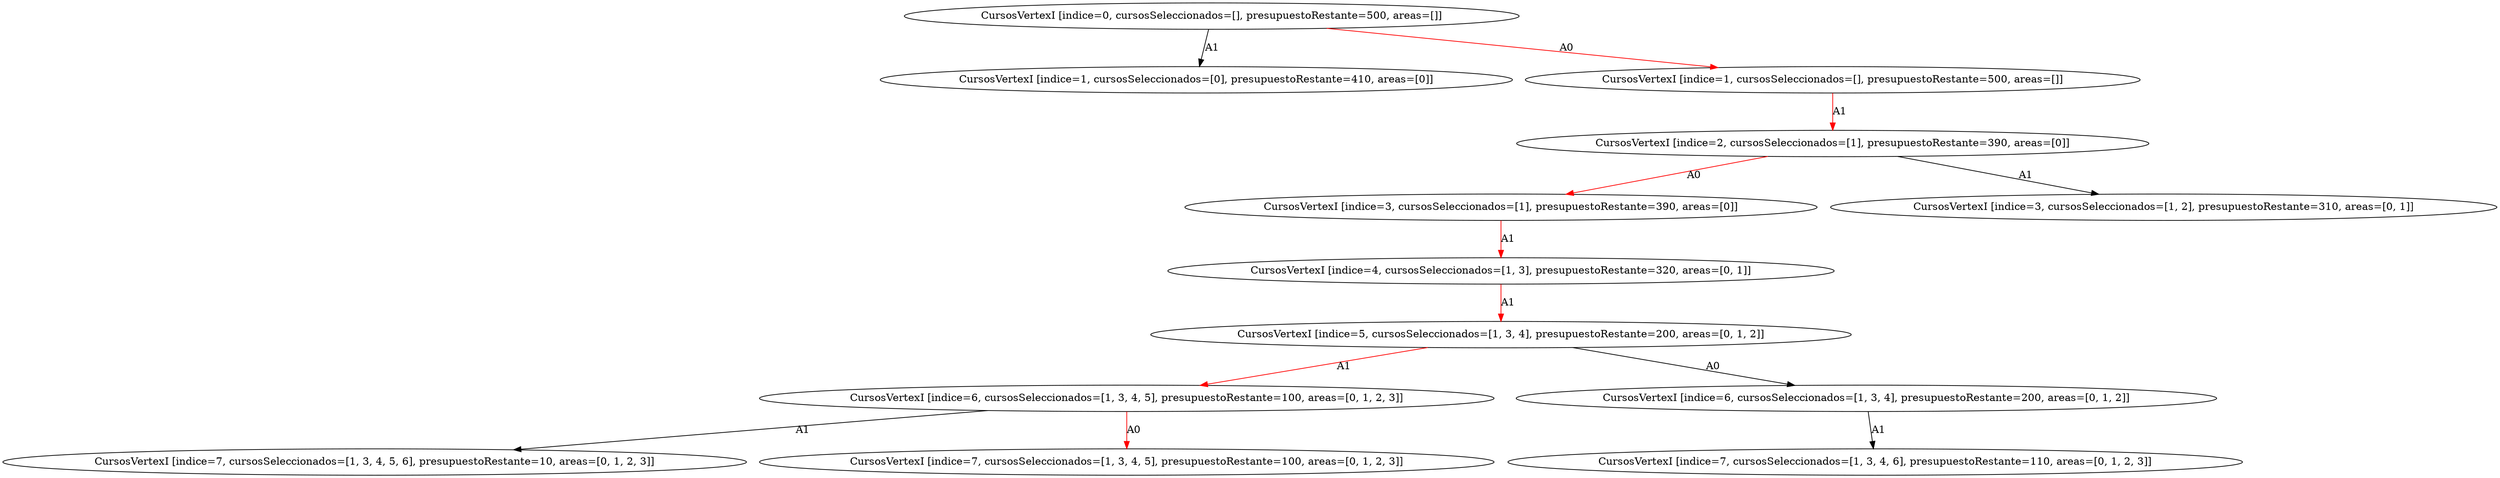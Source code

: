 strict digraph G {
  1 [ label="CursosVertexI [indice=1, cursosSeleccionados=[0], presupuestoRestante=410, areas=[0]]" ];
  2 [ label="CursosVertexI [indice=6, cursosSeleccionados=[1, 3, 4, 5], presupuestoRestante=100, areas=[0, 1, 2, 3]]" ];
  3 [ label="CursosVertexI [indice=1, cursosSeleccionados=[], presupuestoRestante=500, areas=[]]" ];
  4 [ label="CursosVertexI [indice=0, cursosSeleccionados=[], presupuestoRestante=500, areas=[]]" ];
  5 [ label="CursosVertexI [indice=4, cursosSeleccionados=[1, 3], presupuestoRestante=320, areas=[0, 1]]" ];
  6 [ label="CursosVertexI [indice=5, cursosSeleccionados=[1, 3, 4], presupuestoRestante=200, areas=[0, 1, 2]]" ];
  7 [ label="CursosVertexI [indice=6, cursosSeleccionados=[1, 3, 4], presupuestoRestante=200, areas=[0, 1, 2]]" ];
  8 [ label="CursosVertexI [indice=7, cursosSeleccionados=[1, 3, 4, 5, 6], presupuestoRestante=10, areas=[0, 1, 2, 3]]" ];
  9 [ label="CursosVertexI [indice=3, cursosSeleccionados=[1], presupuestoRestante=390, areas=[0]]" ];
  10 [ label="CursosVertexI [indice=7, cursosSeleccionados=[1, 3, 4, 5], presupuestoRestante=100, areas=[0, 1, 2, 3]]" ];
  11 [ label="CursosVertexI [indice=2, cursosSeleccionados=[1], presupuestoRestante=390, areas=[0]]" ];
  12 [ label="CursosVertexI [indice=3, cursosSeleccionados=[1, 2], presupuestoRestante=310, areas=[0, 1]]" ];
  13 [ label="CursosVertexI [indice=7, cursosSeleccionados=[1, 3, 4, 6], presupuestoRestante=110, areas=[0, 1, 2, 3]]" ];
  4 -> 1 [ label="A1" ];
  6 -> 2 [ color="red" label="A1" ];
  4 -> 3 [ color="red" label="A0" ];
  9 -> 5 [ color="red" label="A1" ];
  5 -> 6 [ color="red" label="A1" ];
  6 -> 7 [ label="A0" ];
  2 -> 8 [ label="A1" ];
  11 -> 9 [ color="red" label="A0" ];
  2 -> 10 [ color="red" label="A0" ];
  3 -> 11 [ color="red" label="A1" ];
  11 -> 12 [ label="A1" ];
  7 -> 13 [ label="A1" ];
}

